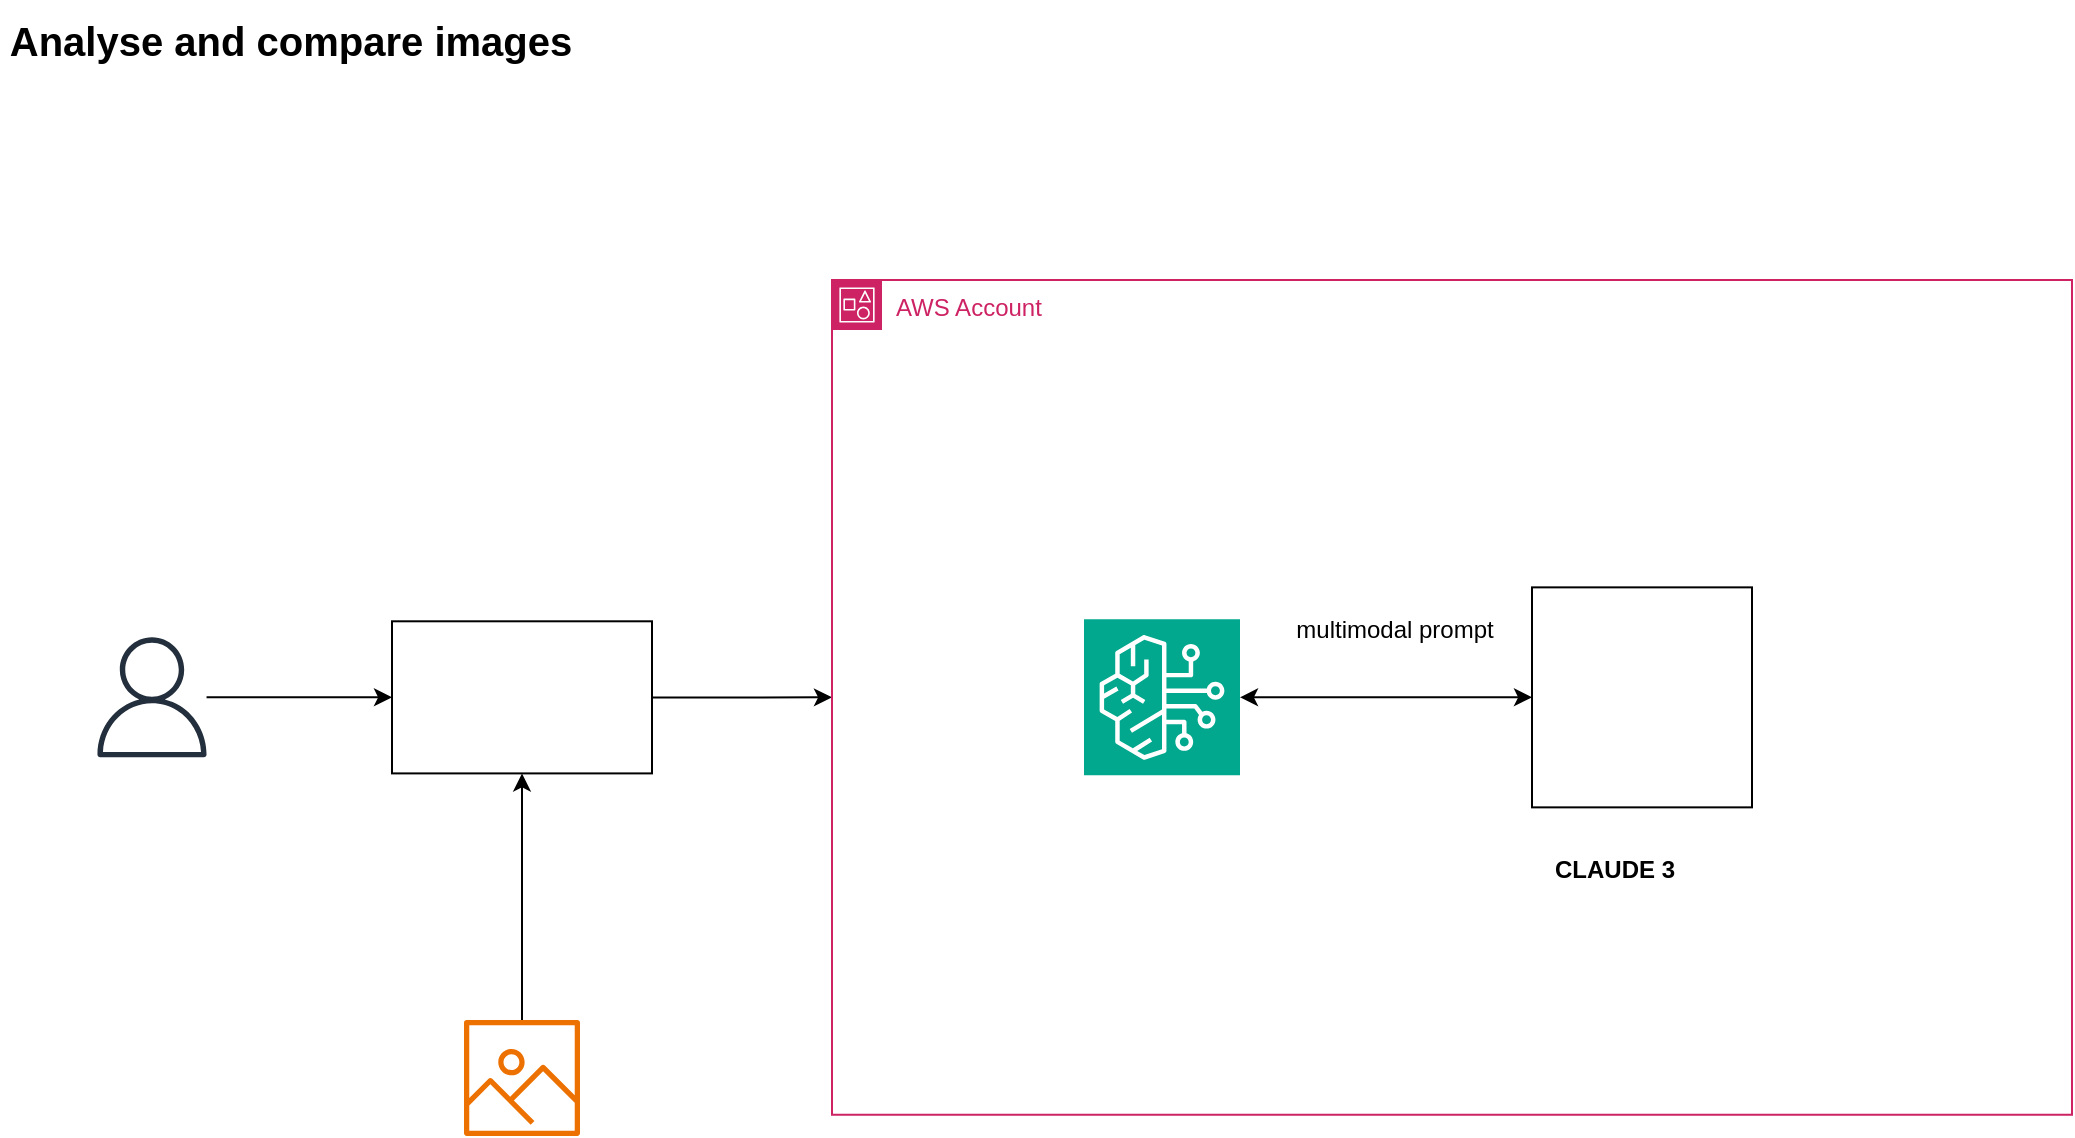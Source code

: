 <mxfile version="24.4.0" type="github">
  <diagram name="Page-1" id="Wfd0OnblRJwdouY4wHy0">
    <mxGraphModel dx="1869" dy="980" grid="1" gridSize="10" guides="1" tooltips="1" connect="1" arrows="1" fold="1" page="1" pageScale="1" pageWidth="1169" pageHeight="827" math="0" shadow="0">
      <root>
        <mxCell id="0" />
        <mxCell id="1" parent="0" />
        <mxCell id="XO299q5xq-mrQ9nRVCNJ-6" style="edgeStyle=orthogonalEdgeStyle;rounded=0;orthogonalLoop=1;jettySize=auto;html=1;entryX=0;entryY=0.5;entryDx=0;entryDy=0;" edge="1" parent="1" source="XO299q5xq-mrQ9nRVCNJ-1" target="XO299q5xq-mrQ9nRVCNJ-2">
          <mxGeometry relative="1" as="geometry" />
        </mxCell>
        <mxCell id="XO299q5xq-mrQ9nRVCNJ-14" style="edgeStyle=orthogonalEdgeStyle;rounded=0;orthogonalLoop=1;jettySize=auto;html=1;exitX=0.5;exitY=1;exitDx=0;exitDy=0;endArrow=none;endFill=0;startArrow=classic;startFill=1;" edge="1" parent="1" source="XO299q5xq-mrQ9nRVCNJ-1" target="XO299q5xq-mrQ9nRVCNJ-13">
          <mxGeometry relative="1" as="geometry" />
        </mxCell>
        <mxCell id="XO299q5xq-mrQ9nRVCNJ-1" value="" style="shape=image;verticalLabelPosition=bottom;labelBackgroundColor=default;verticalAlign=top;aspect=fixed;imageAspect=0;image=https://streamlit.io/images/brand/streamlit-logo-primary-colormark-darktext.png;imageBorder=default;" vertex="1" parent="1">
          <mxGeometry x="239" y="360.65" width="130" height="76.05" as="geometry" />
        </mxCell>
        <mxCell id="XO299q5xq-mrQ9nRVCNJ-2" value="AWS Account" style="points=[[0,0],[0.25,0],[0.5,0],[0.75,0],[1,0],[1,0.25],[1,0.5],[1,0.75],[1,1],[0.75,1],[0.5,1],[0.25,1],[0,1],[0,0.75],[0,0.5],[0,0.25]];outlineConnect=0;gradientColor=none;html=1;whiteSpace=wrap;fontSize=12;fontStyle=0;container=1;pointerEvents=0;collapsible=0;recursiveResize=0;shape=mxgraph.aws4.group;grIcon=mxgraph.aws4.group_account;strokeColor=#CD2264;fillColor=none;verticalAlign=top;align=left;spacingLeft=30;fontColor=#CD2264;dashed=0;" vertex="1" parent="1">
          <mxGeometry x="459" y="190" width="620" height="417.35" as="geometry" />
        </mxCell>
        <mxCell id="XO299q5xq-mrQ9nRVCNJ-11" style="edgeStyle=orthogonalEdgeStyle;rounded=0;orthogonalLoop=1;jettySize=auto;html=1;exitX=1;exitY=0.5;exitDx=0;exitDy=0;exitPerimeter=0;entryX=0;entryY=0.5;entryDx=0;entryDy=0;startArrow=classic;startFill=1;" edge="1" parent="XO299q5xq-mrQ9nRVCNJ-2" source="XO299q5xq-mrQ9nRVCNJ-7" target="XO299q5xq-mrQ9nRVCNJ-8">
          <mxGeometry relative="1" as="geometry" />
        </mxCell>
        <mxCell id="XO299q5xq-mrQ9nRVCNJ-7" value="" style="sketch=0;points=[[0,0,0],[0.25,0,0],[0.5,0,0],[0.75,0,0],[1,0,0],[0,1,0],[0.25,1,0],[0.5,1,0],[0.75,1,0],[1,1,0],[0,0.25,0],[0,0.5,0],[0,0.75,0],[1,0.25,0],[1,0.5,0],[1,0.75,0]];outlineConnect=0;fontColor=#232F3E;fillColor=#01A88D;strokeColor=#ffffff;dashed=0;verticalLabelPosition=bottom;verticalAlign=top;align=center;html=1;fontSize=12;fontStyle=0;aspect=fixed;shape=mxgraph.aws4.resourceIcon;resIcon=mxgraph.aws4.bedrock;" vertex="1" parent="XO299q5xq-mrQ9nRVCNJ-2">
          <mxGeometry x="126" y="169.68" width="78" height="78" as="geometry" />
        </mxCell>
        <mxCell id="XO299q5xq-mrQ9nRVCNJ-8" value="" style="shape=image;verticalLabelPosition=bottom;labelBackgroundColor=default;verticalAlign=top;aspect=fixed;imageAspect=0;image=https://www.anthropic.com/images/icons/safari-pinned-tab.svg;imageBorder=default;" vertex="1" parent="XO299q5xq-mrQ9nRVCNJ-2">
          <mxGeometry x="350" y="153.68" width="110" height="110" as="geometry" />
        </mxCell>
        <mxCell id="XO299q5xq-mrQ9nRVCNJ-12" value="CLAUDE 3" style="text;html=1;align=center;verticalAlign=middle;resizable=0;points=[];autosize=1;strokeColor=none;fillColor=none;fontStyle=1" vertex="1" parent="XO299q5xq-mrQ9nRVCNJ-2">
          <mxGeometry x="351" y="280" width="80" height="30" as="geometry" />
        </mxCell>
        <mxCell id="XO299q5xq-mrQ9nRVCNJ-15" value="multimodal prompt" style="text;html=1;align=center;verticalAlign=middle;resizable=0;points=[];autosize=1;strokeColor=none;fillColor=none;" vertex="1" parent="XO299q5xq-mrQ9nRVCNJ-2">
          <mxGeometry x="221" y="160" width="120" height="30" as="geometry" />
        </mxCell>
        <mxCell id="XO299q5xq-mrQ9nRVCNJ-5" style="edgeStyle=orthogonalEdgeStyle;rounded=0;orthogonalLoop=1;jettySize=auto;html=1;entryX=0;entryY=0.5;entryDx=0;entryDy=0;" edge="1" parent="1" source="XO299q5xq-mrQ9nRVCNJ-3" target="XO299q5xq-mrQ9nRVCNJ-1">
          <mxGeometry relative="1" as="geometry" />
        </mxCell>
        <mxCell id="XO299q5xq-mrQ9nRVCNJ-3" value="" style="sketch=0;outlineConnect=0;fontColor=#232F3E;gradientColor=none;fillColor=#232F3D;strokeColor=none;dashed=0;verticalLabelPosition=bottom;verticalAlign=top;align=center;html=1;fontSize=12;fontStyle=0;aspect=fixed;pointerEvents=1;shape=mxgraph.aws4.user;" vertex="1" parent="1">
          <mxGeometry x="89" y="368.67" width="60" height="60" as="geometry" />
        </mxCell>
        <mxCell id="XO299q5xq-mrQ9nRVCNJ-9" style="edgeStyle=orthogonalEdgeStyle;rounded=0;orthogonalLoop=1;jettySize=auto;html=1;exitX=0.5;exitY=1;exitDx=0;exitDy=0;" edge="1" parent="1" source="XO299q5xq-mrQ9nRVCNJ-2" target="XO299q5xq-mrQ9nRVCNJ-2">
          <mxGeometry relative="1" as="geometry" />
        </mxCell>
        <mxCell id="XO299q5xq-mrQ9nRVCNJ-13" value="" style="sketch=0;outlineConnect=0;fontColor=#232F3E;gradientColor=none;fillColor=#ED7100;strokeColor=none;dashed=0;verticalLabelPosition=bottom;verticalAlign=top;align=center;html=1;fontSize=12;fontStyle=0;aspect=fixed;pointerEvents=1;shape=mxgraph.aws4.container_registry_image;" vertex="1" parent="1">
          <mxGeometry x="275" y="560" width="58" height="58" as="geometry" />
        </mxCell>
        <mxCell id="XO299q5xq-mrQ9nRVCNJ-16" value="Analyse and compare images" style="text;html=1;align=center;verticalAlign=middle;resizable=0;points=[];autosize=1;strokeColor=none;fillColor=none;fontSize=20;fontStyle=1" vertex="1" parent="1">
          <mxGeometry x="43" y="50" width="290" height="40" as="geometry" />
        </mxCell>
      </root>
    </mxGraphModel>
  </diagram>
</mxfile>
